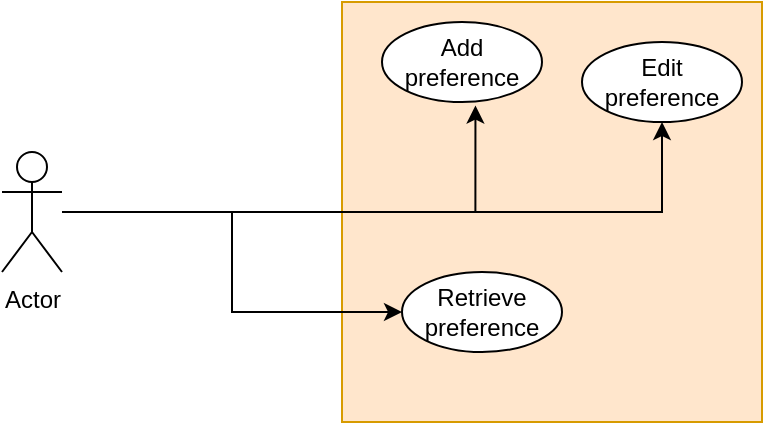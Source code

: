 <mxfile version="13.8.2" type="google"><diagram id="wR7zMT4XqY1bUak2Kp6U" name="Page-1"><mxGraphModel dx="525" dy="324" grid="1" gridSize="10" guides="1" tooltips="1" connect="1" arrows="1" fold="1" page="1" pageScale="1" pageWidth="850" pageHeight="1100" math="0" shadow="0"><root><mxCell id="0"/><mxCell id="1" parent="0"/><mxCell id="51-2omY2PkhbjPLNBAch-2" value="" style="whiteSpace=wrap;html=1;aspect=fixed;fillColor=#ffe6cc;strokeColor=#d79b00;" vertex="1" parent="1"><mxGeometry x="470" y="120" width="210" height="210" as="geometry"/></mxCell><mxCell id="51-2omY2PkhbjPLNBAch-4" value="Add preference" style="ellipse;whiteSpace=wrap;html=1;" vertex="1" parent="1"><mxGeometry x="490" y="130" width="80" height="40" as="geometry"/></mxCell><mxCell id="51-2omY2PkhbjPLNBAch-14" style="edgeStyle=orthogonalEdgeStyle;rounded=0;orthogonalLoop=1;jettySize=auto;html=1;entryX=0.584;entryY=1.044;entryDx=0;entryDy=0;entryPerimeter=0;" edge="1" parent="1" source="51-2omY2PkhbjPLNBAch-5" target="51-2omY2PkhbjPLNBAch-4"><mxGeometry relative="1" as="geometry"><Array as="points"><mxPoint x="537" y="225"/></Array></mxGeometry></mxCell><mxCell id="51-2omY2PkhbjPLNBAch-15" style="edgeStyle=orthogonalEdgeStyle;rounded=0;orthogonalLoop=1;jettySize=auto;html=1;" edge="1" parent="1" source="51-2omY2PkhbjPLNBAch-5" target="51-2omY2PkhbjPLNBAch-12"><mxGeometry relative="1" as="geometry"/></mxCell><mxCell id="51-2omY2PkhbjPLNBAch-16" style="edgeStyle=orthogonalEdgeStyle;rounded=0;orthogonalLoop=1;jettySize=auto;html=1;" edge="1" parent="1" source="51-2omY2PkhbjPLNBAch-5" target="51-2omY2PkhbjPLNBAch-13"><mxGeometry relative="1" as="geometry"/></mxCell><mxCell id="51-2omY2PkhbjPLNBAch-5" value="Actor" style="shape=umlActor;verticalLabelPosition=bottom;verticalAlign=top;html=1;outlineConnect=0;" vertex="1" parent="1"><mxGeometry x="300" y="195" width="30" height="60" as="geometry"/></mxCell><mxCell id="51-2omY2PkhbjPLNBAch-12" value="Edit preference" style="ellipse;whiteSpace=wrap;html=1;" vertex="1" parent="1"><mxGeometry x="590" y="140" width="80" height="40" as="geometry"/></mxCell><mxCell id="51-2omY2PkhbjPLNBAch-13" value="Retrieve&lt;br&gt;preference" style="ellipse;whiteSpace=wrap;html=1;" vertex="1" parent="1"><mxGeometry x="500" y="255" width="80" height="40" as="geometry"/></mxCell></root></mxGraphModel></diagram></mxfile>
